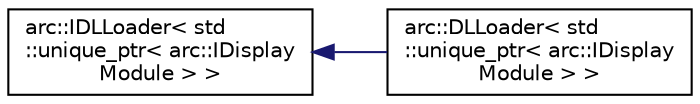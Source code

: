 digraph "Graphical Class Hierarchy"
{
 // LATEX_PDF_SIZE
  edge [fontname="Helvetica",fontsize="10",labelfontname="Helvetica",labelfontsize="10"];
  node [fontname="Helvetica",fontsize="10",shape=record];
  rankdir="LR";
  Node0 [label="arc::IDLLoader\< std\l::unique_ptr\< arc::IDisplay\lModule \> \>",height=0.2,width=0.4,color="black", fillcolor="white", style="filled",URL="$classarc_1_1IDLLoader.html",tooltip=" "];
  Node0 -> Node1 [dir="back",color="midnightblue",fontsize="10",style="solid",fontname="Helvetica"];
  Node1 [label="arc::DLLoader\< std\l::unique_ptr\< arc::IDisplay\lModule \> \>",height=0.2,width=0.4,color="black", fillcolor="white", style="filled",URL="$classarc_1_1DLLoader.html",tooltip=" "];
}
